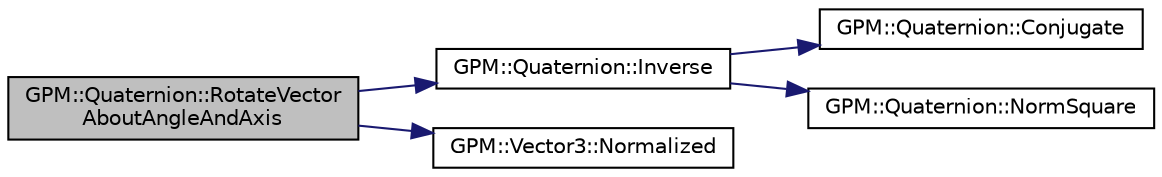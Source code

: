 digraph "GPM::Quaternion::RotateVectorAboutAngleAndAxis"
{
 // INTERACTIVE_SVG=YES
 // LATEX_PDF_SIZE
  edge [fontname="Helvetica",fontsize="10",labelfontname="Helvetica",labelfontsize="10"];
  node [fontname="Helvetica",fontsize="10",shape=record];
  rankdir="LR";
  Node273 [label="GPM::Quaternion::RotateVector\lAboutAngleAndAxis",height=0.2,width=0.4,color="black", fillcolor="grey75", style="filled", fontcolor="black",tooltip="Rotate the vector of a certain angle around an arbitrary axis."];
  Node273 -> Node274 [color="midnightblue",fontsize="10",style="solid",fontname="Helvetica"];
  Node274 [label="GPM::Quaternion::Inverse",height=0.2,width=0.4,color="black", fillcolor="white", style="filled",URL="$struct_g_p_m_1_1_quaternion.html#a63cf9ffa83e754b75f935cf9b8a74bad",tooltip="Inverse the current quaternion."];
  Node274 -> Node275 [color="midnightblue",fontsize="10",style="solid",fontname="Helvetica"];
  Node275 [label="GPM::Quaternion::Conjugate",height=0.2,width=0.4,color="black", fillcolor="white", style="filled",URL="$struct_g_p_m_1_1_quaternion.html#a63b343621082e15ab8f9a5cb494daba8",tooltip="Conjugate the current quaternion."];
  Node274 -> Node276 [color="midnightblue",fontsize="10",style="solid",fontname="Helvetica"];
  Node276 [label="GPM::Quaternion::NormSquare",height=0.2,width=0.4,color="black", fillcolor="white", style="filled",URL="$struct_g_p_m_1_1_quaternion.html#a2ba2a76024b87ab2e38f69ea16d3bdb4",tooltip="Norm square of a quaternion, alias magnitude square."];
  Node273 -> Node277 [color="midnightblue",fontsize="10",style="solid",fontname="Helvetica"];
  Node277 [label="GPM::Vector3::Normalized",height=0.2,width=0.4,color="black", fillcolor="white", style="filled",URL="$struct_g_p_m_1_1_vector3.html#a3ad2b0f4a940205003cf1ec84480dd09",tooltip="Normalized."];
}
